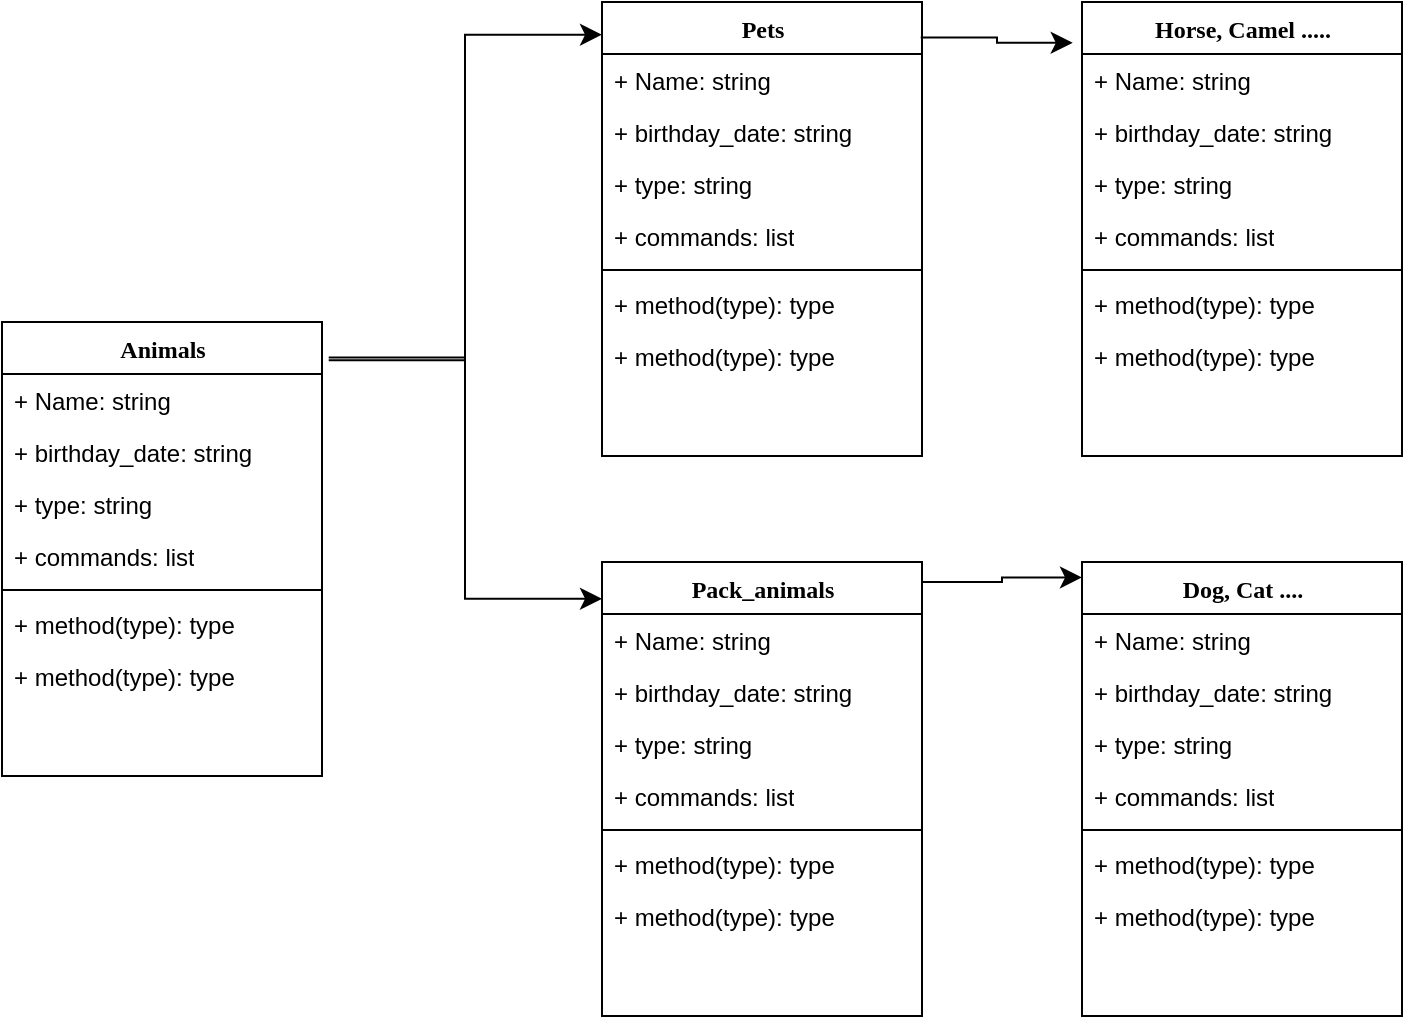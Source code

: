 <mxfile version="22.1.16" type="device">
  <diagram name="Page-1" id="9f46799a-70d6-7492-0946-bef42562c5a5">
    <mxGraphModel dx="1220" dy="1182" grid="1" gridSize="10" guides="1" tooltips="1" connect="1" arrows="1" fold="1" page="1" pageScale="1" pageWidth="1100" pageHeight="850" background="none" math="0" shadow="0">
      <root>
        <mxCell id="0" />
        <mxCell id="1" parent="0" />
        <mxCell id="78961159f06e98e8-17" value="Animals" style="swimlane;html=1;fontStyle=1;align=center;verticalAlign=top;childLayout=stackLayout;horizontal=1;startSize=26;horizontalStack=0;resizeParent=1;resizeLast=0;collapsible=1;marginBottom=0;swimlaneFillColor=#ffffff;rounded=0;shadow=0;comic=0;labelBackgroundColor=none;strokeWidth=1;fillColor=none;fontFamily=Verdana;fontSize=12" parent="1" vertex="1">
          <mxGeometry x="60" y="240" width="160" height="227" as="geometry" />
        </mxCell>
        <mxCell id="78961159f06e98e8-21" value="+ Name: string" style="text;html=1;strokeColor=none;fillColor=none;align=left;verticalAlign=top;spacingLeft=4;spacingRight=4;whiteSpace=wrap;overflow=hidden;rotatable=0;points=[[0,0.5],[1,0.5]];portConstraint=eastwest;" parent="78961159f06e98e8-17" vertex="1">
          <mxGeometry y="26" width="160" height="26" as="geometry" />
        </mxCell>
        <mxCell id="78961159f06e98e8-23" value="+ birthday_date: string" style="text;html=1;strokeColor=none;fillColor=none;align=left;verticalAlign=top;spacingLeft=4;spacingRight=4;whiteSpace=wrap;overflow=hidden;rotatable=0;points=[[0,0.5],[1,0.5]];portConstraint=eastwest;" parent="78961159f06e98e8-17" vertex="1">
          <mxGeometry y="52" width="160" height="26" as="geometry" />
        </mxCell>
        <mxCell id="78961159f06e98e8-25" value="+ type: string" style="text;html=1;strokeColor=none;fillColor=none;align=left;verticalAlign=top;spacingLeft=4;spacingRight=4;whiteSpace=wrap;overflow=hidden;rotatable=0;points=[[0,0.5],[1,0.5]];portConstraint=eastwest;" parent="78961159f06e98e8-17" vertex="1">
          <mxGeometry y="78" width="160" height="26" as="geometry" />
        </mxCell>
        <mxCell id="hglQ8jFCdOfF5euobIKF-22" value="+ commands: list" style="text;html=1;strokeColor=none;fillColor=none;align=left;verticalAlign=top;spacingLeft=4;spacingRight=4;whiteSpace=wrap;overflow=hidden;rotatable=0;points=[[0,0.5],[1,0.5]];portConstraint=eastwest;" parent="78961159f06e98e8-17" vertex="1">
          <mxGeometry y="104" width="160" height="26" as="geometry" />
        </mxCell>
        <mxCell id="78961159f06e98e8-19" value="" style="line;html=1;strokeWidth=1;fillColor=none;align=left;verticalAlign=middle;spacingTop=-1;spacingLeft=3;spacingRight=3;rotatable=0;labelPosition=right;points=[];portConstraint=eastwest;" parent="78961159f06e98e8-17" vertex="1">
          <mxGeometry y="130" width="160" height="8" as="geometry" />
        </mxCell>
        <mxCell id="78961159f06e98e8-20" value="+ method(type): type" style="text;html=1;strokeColor=none;fillColor=none;align=left;verticalAlign=top;spacingLeft=4;spacingRight=4;whiteSpace=wrap;overflow=hidden;rotatable=0;points=[[0,0.5],[1,0.5]];portConstraint=eastwest;" parent="78961159f06e98e8-17" vertex="1">
          <mxGeometry y="138" width="160" height="26" as="geometry" />
        </mxCell>
        <mxCell id="78961159f06e98e8-27" value="+ method(type): type" style="text;html=1;strokeColor=none;fillColor=none;align=left;verticalAlign=top;spacingLeft=4;spacingRight=4;whiteSpace=wrap;overflow=hidden;rotatable=0;points=[[0,0.5],[1,0.5]];portConstraint=eastwest;" parent="78961159f06e98e8-17" vertex="1">
          <mxGeometry y="164" width="160" height="26" as="geometry" />
        </mxCell>
        <mxCell id="hglQ8jFCdOfF5euobIKF-19" value="" style="edgeStyle=elbowEdgeStyle;elbow=horizontal;endArrow=classic;html=1;curved=0;rounded=0;endSize=8;startSize=8;entryX=0;entryY=0.072;entryDx=0;entryDy=0;entryPerimeter=0;exitX=1.021;exitY=0.084;exitDx=0;exitDy=0;exitPerimeter=0;" parent="1" source="78961159f06e98e8-17" edge="1">
          <mxGeometry width="50" height="50" relative="1" as="geometry">
            <mxPoint x="220" y="360" as="sourcePoint" />
            <mxPoint x="360" y="96.344" as="targetPoint" />
          </mxGeometry>
        </mxCell>
        <mxCell id="hglQ8jFCdOfF5euobIKF-20" value="" style="edgeStyle=elbowEdgeStyle;elbow=horizontal;endArrow=classic;html=1;curved=0;rounded=0;endSize=8;startSize=8;entryX=0;entryY=0.081;entryDx=0;entryDy=0;entryPerimeter=0;exitX=1.021;exitY=0.078;exitDx=0;exitDy=0;exitPerimeter=0;" parent="1" source="78961159f06e98e8-17" edge="1">
          <mxGeometry width="50" height="50" relative="1" as="geometry">
            <mxPoint x="220" y="360" as="sourcePoint" />
            <mxPoint x="360" y="378.387" as="targetPoint" />
          </mxGeometry>
        </mxCell>
        <mxCell id="hglQ8jFCdOfF5euobIKF-23" value="Pets" style="swimlane;html=1;fontStyle=1;align=center;verticalAlign=top;childLayout=stackLayout;horizontal=1;startSize=26;horizontalStack=0;resizeParent=1;resizeLast=0;collapsible=1;marginBottom=0;swimlaneFillColor=#ffffff;rounded=0;shadow=0;comic=0;labelBackgroundColor=none;strokeWidth=1;fillColor=none;fontFamily=Verdana;fontSize=12" parent="1" vertex="1">
          <mxGeometry x="360" y="80" width="160" height="227" as="geometry" />
        </mxCell>
        <mxCell id="hglQ8jFCdOfF5euobIKF-24" value="+ Name: string" style="text;html=1;strokeColor=none;fillColor=none;align=left;verticalAlign=top;spacingLeft=4;spacingRight=4;whiteSpace=wrap;overflow=hidden;rotatable=0;points=[[0,0.5],[1,0.5]];portConstraint=eastwest;" parent="hglQ8jFCdOfF5euobIKF-23" vertex="1">
          <mxGeometry y="26" width="160" height="26" as="geometry" />
        </mxCell>
        <mxCell id="hglQ8jFCdOfF5euobIKF-25" value="+ birthday_date: string" style="text;html=1;strokeColor=none;fillColor=none;align=left;verticalAlign=top;spacingLeft=4;spacingRight=4;whiteSpace=wrap;overflow=hidden;rotatable=0;points=[[0,0.5],[1,0.5]];portConstraint=eastwest;" parent="hglQ8jFCdOfF5euobIKF-23" vertex="1">
          <mxGeometry y="52" width="160" height="26" as="geometry" />
        </mxCell>
        <mxCell id="hglQ8jFCdOfF5euobIKF-26" value="+ type: string" style="text;html=1;strokeColor=none;fillColor=none;align=left;verticalAlign=top;spacingLeft=4;spacingRight=4;whiteSpace=wrap;overflow=hidden;rotatable=0;points=[[0,0.5],[1,0.5]];portConstraint=eastwest;" parent="hglQ8jFCdOfF5euobIKF-23" vertex="1">
          <mxGeometry y="78" width="160" height="26" as="geometry" />
        </mxCell>
        <mxCell id="hglQ8jFCdOfF5euobIKF-27" value="+ commands: list" style="text;html=1;strokeColor=none;fillColor=none;align=left;verticalAlign=top;spacingLeft=4;spacingRight=4;whiteSpace=wrap;overflow=hidden;rotatable=0;points=[[0,0.5],[1,0.5]];portConstraint=eastwest;" parent="hglQ8jFCdOfF5euobIKF-23" vertex="1">
          <mxGeometry y="104" width="160" height="26" as="geometry" />
        </mxCell>
        <mxCell id="hglQ8jFCdOfF5euobIKF-28" value="" style="line;html=1;strokeWidth=1;fillColor=none;align=left;verticalAlign=middle;spacingTop=-1;spacingLeft=3;spacingRight=3;rotatable=0;labelPosition=right;points=[];portConstraint=eastwest;" parent="hglQ8jFCdOfF5euobIKF-23" vertex="1">
          <mxGeometry y="130" width="160" height="8" as="geometry" />
        </mxCell>
        <mxCell id="hglQ8jFCdOfF5euobIKF-29" value="+ method(type): type" style="text;html=1;strokeColor=none;fillColor=none;align=left;verticalAlign=top;spacingLeft=4;spacingRight=4;whiteSpace=wrap;overflow=hidden;rotatable=0;points=[[0,0.5],[1,0.5]];portConstraint=eastwest;" parent="hglQ8jFCdOfF5euobIKF-23" vertex="1">
          <mxGeometry y="138" width="160" height="26" as="geometry" />
        </mxCell>
        <mxCell id="hglQ8jFCdOfF5euobIKF-30" value="+ method(type): type" style="text;html=1;strokeColor=none;fillColor=none;align=left;verticalAlign=top;spacingLeft=4;spacingRight=4;whiteSpace=wrap;overflow=hidden;rotatable=0;points=[[0,0.5],[1,0.5]];portConstraint=eastwest;" parent="hglQ8jFCdOfF5euobIKF-23" vertex="1">
          <mxGeometry y="164" width="160" height="26" as="geometry" />
        </mxCell>
        <mxCell id="hglQ8jFCdOfF5euobIKF-31" value="Pack_animals" style="swimlane;html=1;fontStyle=1;align=center;verticalAlign=top;childLayout=stackLayout;horizontal=1;startSize=26;horizontalStack=0;resizeParent=1;resizeLast=0;collapsible=1;marginBottom=0;swimlaneFillColor=#ffffff;rounded=0;shadow=0;comic=0;labelBackgroundColor=none;strokeWidth=1;fillColor=none;fontFamily=Verdana;fontSize=12" parent="1" vertex="1">
          <mxGeometry x="360" y="360" width="160" height="227" as="geometry" />
        </mxCell>
        <mxCell id="hglQ8jFCdOfF5euobIKF-32" value="+ Name: string" style="text;html=1;strokeColor=none;fillColor=none;align=left;verticalAlign=top;spacingLeft=4;spacingRight=4;whiteSpace=wrap;overflow=hidden;rotatable=0;points=[[0,0.5],[1,0.5]];portConstraint=eastwest;" parent="hglQ8jFCdOfF5euobIKF-31" vertex="1">
          <mxGeometry y="26" width="160" height="26" as="geometry" />
        </mxCell>
        <mxCell id="hglQ8jFCdOfF5euobIKF-33" value="+ birthday_date: string" style="text;html=1;strokeColor=none;fillColor=none;align=left;verticalAlign=top;spacingLeft=4;spacingRight=4;whiteSpace=wrap;overflow=hidden;rotatable=0;points=[[0,0.5],[1,0.5]];portConstraint=eastwest;" parent="hglQ8jFCdOfF5euobIKF-31" vertex="1">
          <mxGeometry y="52" width="160" height="26" as="geometry" />
        </mxCell>
        <mxCell id="hglQ8jFCdOfF5euobIKF-34" value="+ type: string" style="text;html=1;strokeColor=none;fillColor=none;align=left;verticalAlign=top;spacingLeft=4;spacingRight=4;whiteSpace=wrap;overflow=hidden;rotatable=0;points=[[0,0.5],[1,0.5]];portConstraint=eastwest;" parent="hglQ8jFCdOfF5euobIKF-31" vertex="1">
          <mxGeometry y="78" width="160" height="26" as="geometry" />
        </mxCell>
        <mxCell id="hglQ8jFCdOfF5euobIKF-35" value="+ commands: list" style="text;html=1;strokeColor=none;fillColor=none;align=left;verticalAlign=top;spacingLeft=4;spacingRight=4;whiteSpace=wrap;overflow=hidden;rotatable=0;points=[[0,0.5],[1,0.5]];portConstraint=eastwest;" parent="hglQ8jFCdOfF5euobIKF-31" vertex="1">
          <mxGeometry y="104" width="160" height="26" as="geometry" />
        </mxCell>
        <mxCell id="hglQ8jFCdOfF5euobIKF-36" value="" style="line;html=1;strokeWidth=1;fillColor=none;align=left;verticalAlign=middle;spacingTop=-1;spacingLeft=3;spacingRight=3;rotatable=0;labelPosition=right;points=[];portConstraint=eastwest;" parent="hglQ8jFCdOfF5euobIKF-31" vertex="1">
          <mxGeometry y="130" width="160" height="8" as="geometry" />
        </mxCell>
        <mxCell id="hglQ8jFCdOfF5euobIKF-37" value="+ method(type): type" style="text;html=1;strokeColor=none;fillColor=none;align=left;verticalAlign=top;spacingLeft=4;spacingRight=4;whiteSpace=wrap;overflow=hidden;rotatable=0;points=[[0,0.5],[1,0.5]];portConstraint=eastwest;" parent="hglQ8jFCdOfF5euobIKF-31" vertex="1">
          <mxGeometry y="138" width="160" height="26" as="geometry" />
        </mxCell>
        <mxCell id="hglQ8jFCdOfF5euobIKF-38" value="+ method(type): type" style="text;html=1;strokeColor=none;fillColor=none;align=left;verticalAlign=top;spacingLeft=4;spacingRight=4;whiteSpace=wrap;overflow=hidden;rotatable=0;points=[[0,0.5],[1,0.5]];portConstraint=eastwest;" parent="hglQ8jFCdOfF5euobIKF-31" vertex="1">
          <mxGeometry y="164" width="160" height="26" as="geometry" />
        </mxCell>
        <mxCell id="RtSAMprbeZx-NhG7QuzW-1" value="Horse, Camel ....." style="swimlane;html=1;fontStyle=1;align=center;verticalAlign=top;childLayout=stackLayout;horizontal=1;startSize=26;horizontalStack=0;resizeParent=1;resizeLast=0;collapsible=1;marginBottom=0;swimlaneFillColor=#ffffff;rounded=0;shadow=0;comic=0;labelBackgroundColor=none;strokeWidth=1;fillColor=none;fontFamily=Verdana;fontSize=12" vertex="1" parent="1">
          <mxGeometry x="600" y="80" width="160" height="227" as="geometry" />
        </mxCell>
        <mxCell id="RtSAMprbeZx-NhG7QuzW-2" value="+ Name: string" style="text;html=1;strokeColor=none;fillColor=none;align=left;verticalAlign=top;spacingLeft=4;spacingRight=4;whiteSpace=wrap;overflow=hidden;rotatable=0;points=[[0,0.5],[1,0.5]];portConstraint=eastwest;" vertex="1" parent="RtSAMprbeZx-NhG7QuzW-1">
          <mxGeometry y="26" width="160" height="26" as="geometry" />
        </mxCell>
        <mxCell id="RtSAMprbeZx-NhG7QuzW-3" value="+ birthday_date: string" style="text;html=1;strokeColor=none;fillColor=none;align=left;verticalAlign=top;spacingLeft=4;spacingRight=4;whiteSpace=wrap;overflow=hidden;rotatable=0;points=[[0,0.5],[1,0.5]];portConstraint=eastwest;" vertex="1" parent="RtSAMprbeZx-NhG7QuzW-1">
          <mxGeometry y="52" width="160" height="26" as="geometry" />
        </mxCell>
        <mxCell id="RtSAMprbeZx-NhG7QuzW-4" value="+ type: string" style="text;html=1;strokeColor=none;fillColor=none;align=left;verticalAlign=top;spacingLeft=4;spacingRight=4;whiteSpace=wrap;overflow=hidden;rotatable=0;points=[[0,0.5],[1,0.5]];portConstraint=eastwest;" vertex="1" parent="RtSAMprbeZx-NhG7QuzW-1">
          <mxGeometry y="78" width="160" height="26" as="geometry" />
        </mxCell>
        <mxCell id="RtSAMprbeZx-NhG7QuzW-5" value="+ commands: list" style="text;html=1;strokeColor=none;fillColor=none;align=left;verticalAlign=top;spacingLeft=4;spacingRight=4;whiteSpace=wrap;overflow=hidden;rotatable=0;points=[[0,0.5],[1,0.5]];portConstraint=eastwest;" vertex="1" parent="RtSAMprbeZx-NhG7QuzW-1">
          <mxGeometry y="104" width="160" height="26" as="geometry" />
        </mxCell>
        <mxCell id="RtSAMprbeZx-NhG7QuzW-6" value="" style="line;html=1;strokeWidth=1;fillColor=none;align=left;verticalAlign=middle;spacingTop=-1;spacingLeft=3;spacingRight=3;rotatable=0;labelPosition=right;points=[];portConstraint=eastwest;" vertex="1" parent="RtSAMprbeZx-NhG7QuzW-1">
          <mxGeometry y="130" width="160" height="8" as="geometry" />
        </mxCell>
        <mxCell id="RtSAMprbeZx-NhG7QuzW-7" value="+ method(type): type" style="text;html=1;strokeColor=none;fillColor=none;align=left;verticalAlign=top;spacingLeft=4;spacingRight=4;whiteSpace=wrap;overflow=hidden;rotatable=0;points=[[0,0.5],[1,0.5]];portConstraint=eastwest;" vertex="1" parent="RtSAMprbeZx-NhG7QuzW-1">
          <mxGeometry y="138" width="160" height="26" as="geometry" />
        </mxCell>
        <mxCell id="RtSAMprbeZx-NhG7QuzW-8" value="+ method(type): type" style="text;html=1;strokeColor=none;fillColor=none;align=left;verticalAlign=top;spacingLeft=4;spacingRight=4;whiteSpace=wrap;overflow=hidden;rotatable=0;points=[[0,0.5],[1,0.5]];portConstraint=eastwest;" vertex="1" parent="RtSAMprbeZx-NhG7QuzW-1">
          <mxGeometry y="164" width="160" height="26" as="geometry" />
        </mxCell>
        <mxCell id="RtSAMprbeZx-NhG7QuzW-9" value="Dog, Cat ...." style="swimlane;html=1;fontStyle=1;align=center;verticalAlign=top;childLayout=stackLayout;horizontal=1;startSize=26;horizontalStack=0;resizeParent=1;resizeLast=0;collapsible=1;marginBottom=0;swimlaneFillColor=#ffffff;rounded=0;shadow=0;comic=0;labelBackgroundColor=none;strokeWidth=1;fillColor=none;fontFamily=Verdana;fontSize=12" vertex="1" parent="1">
          <mxGeometry x="600" y="360" width="160" height="227" as="geometry" />
        </mxCell>
        <mxCell id="RtSAMprbeZx-NhG7QuzW-10" value="+ Name: string" style="text;html=1;strokeColor=none;fillColor=none;align=left;verticalAlign=top;spacingLeft=4;spacingRight=4;whiteSpace=wrap;overflow=hidden;rotatable=0;points=[[0,0.5],[1,0.5]];portConstraint=eastwest;" vertex="1" parent="RtSAMprbeZx-NhG7QuzW-9">
          <mxGeometry y="26" width="160" height="26" as="geometry" />
        </mxCell>
        <mxCell id="RtSAMprbeZx-NhG7QuzW-11" value="+ birthday_date: string" style="text;html=1;strokeColor=none;fillColor=none;align=left;verticalAlign=top;spacingLeft=4;spacingRight=4;whiteSpace=wrap;overflow=hidden;rotatable=0;points=[[0,0.5],[1,0.5]];portConstraint=eastwest;" vertex="1" parent="RtSAMprbeZx-NhG7QuzW-9">
          <mxGeometry y="52" width="160" height="26" as="geometry" />
        </mxCell>
        <mxCell id="RtSAMprbeZx-NhG7QuzW-12" value="+ type: string" style="text;html=1;strokeColor=none;fillColor=none;align=left;verticalAlign=top;spacingLeft=4;spacingRight=4;whiteSpace=wrap;overflow=hidden;rotatable=0;points=[[0,0.5],[1,0.5]];portConstraint=eastwest;" vertex="1" parent="RtSAMprbeZx-NhG7QuzW-9">
          <mxGeometry y="78" width="160" height="26" as="geometry" />
        </mxCell>
        <mxCell id="RtSAMprbeZx-NhG7QuzW-13" value="+ commands: list" style="text;html=1;strokeColor=none;fillColor=none;align=left;verticalAlign=top;spacingLeft=4;spacingRight=4;whiteSpace=wrap;overflow=hidden;rotatable=0;points=[[0,0.5],[1,0.5]];portConstraint=eastwest;" vertex="1" parent="RtSAMprbeZx-NhG7QuzW-9">
          <mxGeometry y="104" width="160" height="26" as="geometry" />
        </mxCell>
        <mxCell id="RtSAMprbeZx-NhG7QuzW-14" value="" style="line;html=1;strokeWidth=1;fillColor=none;align=left;verticalAlign=middle;spacingTop=-1;spacingLeft=3;spacingRight=3;rotatable=0;labelPosition=right;points=[];portConstraint=eastwest;" vertex="1" parent="RtSAMprbeZx-NhG7QuzW-9">
          <mxGeometry y="130" width="160" height="8" as="geometry" />
        </mxCell>
        <mxCell id="RtSAMprbeZx-NhG7QuzW-15" value="+ method(type): type" style="text;html=1;strokeColor=none;fillColor=none;align=left;verticalAlign=top;spacingLeft=4;spacingRight=4;whiteSpace=wrap;overflow=hidden;rotatable=0;points=[[0,0.5],[1,0.5]];portConstraint=eastwest;" vertex="1" parent="RtSAMprbeZx-NhG7QuzW-9">
          <mxGeometry y="138" width="160" height="26" as="geometry" />
        </mxCell>
        <mxCell id="RtSAMprbeZx-NhG7QuzW-16" value="+ method(type): type" style="text;html=1;strokeColor=none;fillColor=none;align=left;verticalAlign=top;spacingLeft=4;spacingRight=4;whiteSpace=wrap;overflow=hidden;rotatable=0;points=[[0,0.5],[1,0.5]];portConstraint=eastwest;" vertex="1" parent="RtSAMprbeZx-NhG7QuzW-9">
          <mxGeometry y="164" width="160" height="26" as="geometry" />
        </mxCell>
        <mxCell id="RtSAMprbeZx-NhG7QuzW-17" value="" style="edgeStyle=elbowEdgeStyle;elbow=horizontal;endArrow=classic;html=1;curved=0;rounded=0;endSize=8;startSize=8;entryX=0;entryY=0.034;entryDx=0;entryDy=0;entryPerimeter=0;" edge="1" parent="1" target="RtSAMprbeZx-NhG7QuzW-9">
          <mxGeometry width="50" height="50" relative="1" as="geometry">
            <mxPoint x="520" y="370" as="sourcePoint" />
            <mxPoint x="570" y="320" as="targetPoint" />
          </mxGeometry>
        </mxCell>
        <mxCell id="RtSAMprbeZx-NhG7QuzW-18" value="" style="edgeStyle=elbowEdgeStyle;elbow=horizontal;endArrow=classic;html=1;curved=0;rounded=0;endSize=8;startSize=8;entryX=-0.029;entryY=0.09;entryDx=0;entryDy=0;entryPerimeter=0;exitX=0.996;exitY=0.078;exitDx=0;exitDy=0;exitPerimeter=0;" edge="1" parent="1" source="hglQ8jFCdOfF5euobIKF-23" target="RtSAMprbeZx-NhG7QuzW-1">
          <mxGeometry width="50" height="50" relative="1" as="geometry">
            <mxPoint x="520" y="200" as="sourcePoint" />
            <mxPoint x="570" y="150" as="targetPoint" />
          </mxGeometry>
        </mxCell>
      </root>
    </mxGraphModel>
  </diagram>
</mxfile>
